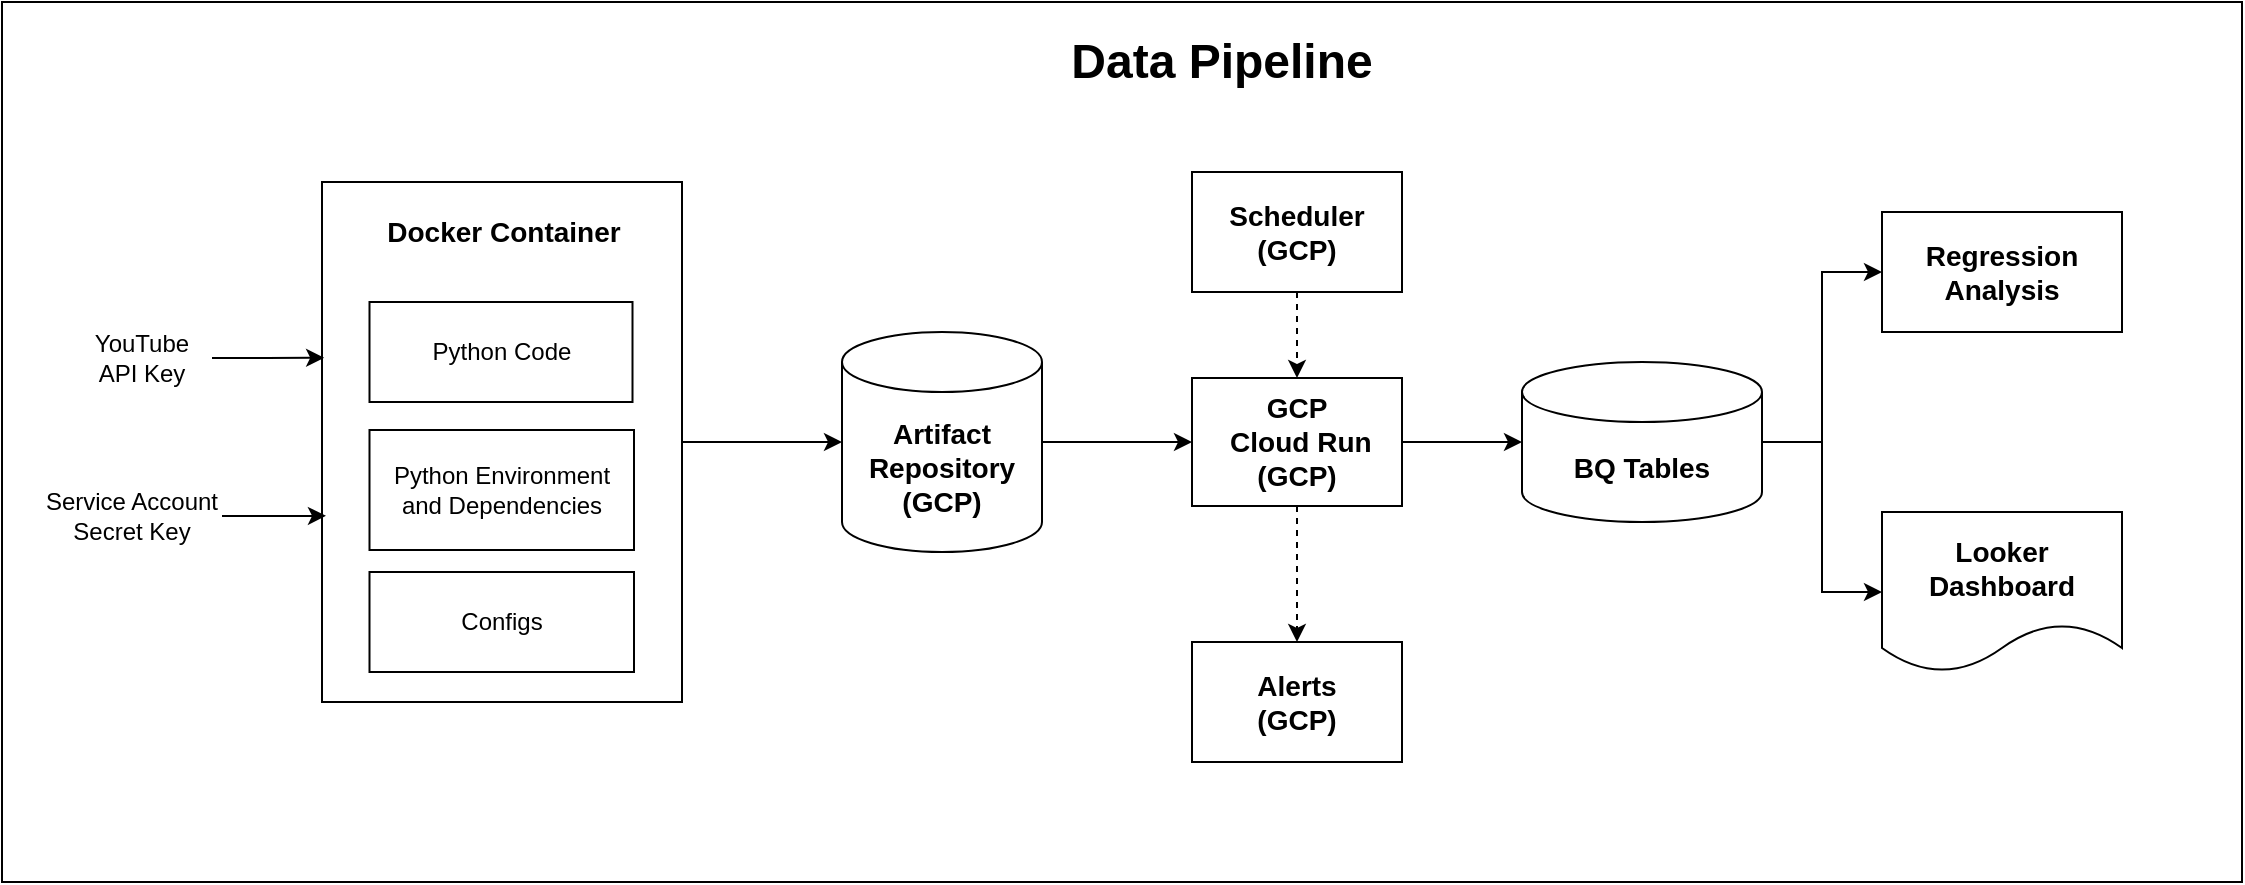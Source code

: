 <mxfile version="22.0.8" type="device">
  <diagram name="Page-1" id="ixl5n7djDiGue2_9RoKF">
    <mxGraphModel dx="1434" dy="838" grid="1" gridSize="10" guides="1" tooltips="1" connect="1" arrows="1" fold="1" page="1" pageScale="1" pageWidth="1169" pageHeight="827" math="0" shadow="0">
      <root>
        <mxCell id="0" />
        <mxCell id="1" parent="0" />
        <mxCell id="kzsFTsjOnAKE8SWCITAE-1" value="" style="rounded=0;whiteSpace=wrap;html=1;" vertex="1" parent="1">
          <mxGeometry x="20" y="40" width="1120" height="440" as="geometry" />
        </mxCell>
        <mxCell id="kzsFTsjOnAKE8SWCITAE-2" value="&lt;h1&gt;Data Pipeline&lt;/h1&gt;" style="text;html=1;strokeColor=none;fillColor=none;spacing=5;spacingTop=-20;whiteSpace=wrap;overflow=hidden;rounded=0;align=center;" vertex="1" parent="1">
          <mxGeometry x="470" y="50" width="320" height="40" as="geometry" />
        </mxCell>
        <mxCell id="kzsFTsjOnAKE8SWCITAE-9" value="" style="rounded=0;whiteSpace=wrap;html=1;" vertex="1" parent="1">
          <mxGeometry x="180" y="130" width="180" height="260" as="geometry" />
        </mxCell>
        <mxCell id="kzsFTsjOnAKE8SWCITAE-10" value="Docker Container" style="text;html=1;strokeColor=none;fillColor=none;align=center;verticalAlign=middle;whiteSpace=wrap;rounded=0;fontSize=14;fontStyle=1" vertex="1" parent="1">
          <mxGeometry x="206" y="140" width="130" height="30" as="geometry" />
        </mxCell>
        <mxCell id="kzsFTsjOnAKE8SWCITAE-11" value="Python Code" style="rounded=0;whiteSpace=wrap;html=1;" vertex="1" parent="1">
          <mxGeometry x="203.75" y="190" width="131.5" height="50" as="geometry" />
        </mxCell>
        <mxCell id="kzsFTsjOnAKE8SWCITAE-12" value="Python Environment and Dependencies" style="rounded=0;whiteSpace=wrap;html=1;" vertex="1" parent="1">
          <mxGeometry x="203.75" y="254" width="132.25" height="60" as="geometry" />
        </mxCell>
        <mxCell id="kzsFTsjOnAKE8SWCITAE-15" value="Configs" style="rounded=0;whiteSpace=wrap;html=1;" vertex="1" parent="1">
          <mxGeometry x="203.75" y="325" width="132.25" height="50" as="geometry" />
        </mxCell>
        <mxCell id="kzsFTsjOnAKE8SWCITAE-16" value="YouTube API Key" style="text;html=1;strokeColor=none;fillColor=none;align=center;verticalAlign=middle;whiteSpace=wrap;rounded=0;" vertex="1" parent="1">
          <mxGeometry x="55" y="202" width="70" height="32" as="geometry" />
        </mxCell>
        <mxCell id="kzsFTsjOnAKE8SWCITAE-17" value="Service Account Secret Key" style="text;html=1;strokeColor=none;fillColor=none;align=center;verticalAlign=middle;whiteSpace=wrap;rounded=0;" vertex="1" parent="1">
          <mxGeometry x="40" y="279" width="90" height="36" as="geometry" />
        </mxCell>
        <mxCell id="kzsFTsjOnAKE8SWCITAE-19" style="edgeStyle=orthogonalEdgeStyle;rounded=0;orthogonalLoop=1;jettySize=auto;html=1;entryX=0.006;entryY=0.338;entryDx=0;entryDy=0;entryPerimeter=0;" edge="1" parent="1" source="kzsFTsjOnAKE8SWCITAE-16" target="kzsFTsjOnAKE8SWCITAE-9">
          <mxGeometry relative="1" as="geometry" />
        </mxCell>
        <mxCell id="kzsFTsjOnAKE8SWCITAE-21" style="edgeStyle=orthogonalEdgeStyle;rounded=0;orthogonalLoop=1;jettySize=auto;html=1;exitX=1;exitY=0.5;exitDx=0;exitDy=0;entryX=0.011;entryY=0.642;entryDx=0;entryDy=0;entryPerimeter=0;" edge="1" parent="1" source="kzsFTsjOnAKE8SWCITAE-17" target="kzsFTsjOnAKE8SWCITAE-9">
          <mxGeometry relative="1" as="geometry" />
        </mxCell>
        <mxCell id="kzsFTsjOnAKE8SWCITAE-30" style="edgeStyle=orthogonalEdgeStyle;rounded=0;orthogonalLoop=1;jettySize=auto;html=1;exitX=1;exitY=0.5;exitDx=0;exitDy=0;exitPerimeter=0;entryX=0;entryY=0.5;entryDx=0;entryDy=0;" edge="1" parent="1" source="kzsFTsjOnAKE8SWCITAE-22" target="kzsFTsjOnAKE8SWCITAE-25">
          <mxGeometry relative="1" as="geometry" />
        </mxCell>
        <mxCell id="kzsFTsjOnAKE8SWCITAE-22" value="&lt;b&gt;&lt;font style=&quot;font-size: 14px;&quot;&gt;Artifact Repository&lt;br&gt;(GCP)&lt;br&gt;&lt;/font&gt;&lt;/b&gt;" style="shape=cylinder3;whiteSpace=wrap;html=1;boundedLbl=1;backgroundOutline=1;size=15;" vertex="1" parent="1">
          <mxGeometry x="440" y="205" width="100" height="110" as="geometry" />
        </mxCell>
        <mxCell id="kzsFTsjOnAKE8SWCITAE-32" style="edgeStyle=orthogonalEdgeStyle;rounded=0;orthogonalLoop=1;jettySize=auto;html=1;exitX=0.5;exitY=1;exitDx=0;exitDy=0;dashed=1;" edge="1" parent="1" source="kzsFTsjOnAKE8SWCITAE-25" target="kzsFTsjOnAKE8SWCITAE-27">
          <mxGeometry relative="1" as="geometry" />
        </mxCell>
        <mxCell id="kzsFTsjOnAKE8SWCITAE-35" style="edgeStyle=orthogonalEdgeStyle;rounded=0;orthogonalLoop=1;jettySize=auto;html=1;exitX=1;exitY=0.5;exitDx=0;exitDy=0;" edge="1" parent="1" source="kzsFTsjOnAKE8SWCITAE-25" target="kzsFTsjOnAKE8SWCITAE-34">
          <mxGeometry relative="1" as="geometry" />
        </mxCell>
        <mxCell id="kzsFTsjOnAKE8SWCITAE-25" value="&lt;span style=&quot;font-size: 14px;&quot;&gt;&lt;b&gt;GCP&lt;br&gt;&amp;nbsp;Cloud Run&lt;br&gt;(GCP)&lt;br&gt;&lt;/b&gt;&lt;/span&gt;" style="rounded=0;whiteSpace=wrap;html=1;" vertex="1" parent="1">
          <mxGeometry x="615" y="228" width="105" height="64" as="geometry" />
        </mxCell>
        <mxCell id="kzsFTsjOnAKE8SWCITAE-27" value="&lt;span style=&quot;font-size: 14px;&quot;&gt;&lt;b&gt;Alerts&lt;br&gt;(GCP)&lt;br&gt;&lt;/b&gt;&lt;/span&gt;" style="rounded=0;whiteSpace=wrap;html=1;" vertex="1" parent="1">
          <mxGeometry x="615" y="360" width="105" height="60" as="geometry" />
        </mxCell>
        <mxCell id="kzsFTsjOnAKE8SWCITAE-33" style="edgeStyle=orthogonalEdgeStyle;rounded=0;orthogonalLoop=1;jettySize=auto;html=1;exitX=0.5;exitY=1;exitDx=0;exitDy=0;dashed=1;" edge="1" parent="1" source="kzsFTsjOnAKE8SWCITAE-28" target="kzsFTsjOnAKE8SWCITAE-25">
          <mxGeometry relative="1" as="geometry" />
        </mxCell>
        <mxCell id="kzsFTsjOnAKE8SWCITAE-28" value="&lt;span style=&quot;font-size: 14px;&quot;&gt;&lt;b&gt;Scheduler&lt;br&gt;(GCP)&lt;br&gt;&lt;/b&gt;&lt;/span&gt;" style="rounded=0;whiteSpace=wrap;html=1;" vertex="1" parent="1">
          <mxGeometry x="615" y="125" width="105" height="60" as="geometry" />
        </mxCell>
        <mxCell id="kzsFTsjOnAKE8SWCITAE-29" style="edgeStyle=orthogonalEdgeStyle;rounded=0;orthogonalLoop=1;jettySize=auto;html=1;exitX=1;exitY=0.5;exitDx=0;exitDy=0;entryX=0;entryY=0.5;entryDx=0;entryDy=0;entryPerimeter=0;" edge="1" parent="1" source="kzsFTsjOnAKE8SWCITAE-9" target="kzsFTsjOnAKE8SWCITAE-22">
          <mxGeometry relative="1" as="geometry" />
        </mxCell>
        <mxCell id="kzsFTsjOnAKE8SWCITAE-39" style="edgeStyle=orthogonalEdgeStyle;rounded=0;orthogonalLoop=1;jettySize=auto;html=1;exitX=1;exitY=0.5;exitDx=0;exitDy=0;exitPerimeter=0;entryX=0;entryY=0.5;entryDx=0;entryDy=0;" edge="1" parent="1" source="kzsFTsjOnAKE8SWCITAE-34" target="kzsFTsjOnAKE8SWCITAE-38">
          <mxGeometry relative="1" as="geometry" />
        </mxCell>
        <mxCell id="kzsFTsjOnAKE8SWCITAE-40" style="edgeStyle=orthogonalEdgeStyle;rounded=0;orthogonalLoop=1;jettySize=auto;html=1;exitX=1;exitY=0.5;exitDx=0;exitDy=0;exitPerimeter=0;entryX=0;entryY=0.5;entryDx=0;entryDy=0;" edge="1" parent="1" source="kzsFTsjOnAKE8SWCITAE-34" target="kzsFTsjOnAKE8SWCITAE-36">
          <mxGeometry relative="1" as="geometry" />
        </mxCell>
        <mxCell id="kzsFTsjOnAKE8SWCITAE-34" value="&lt;b&gt;&lt;font style=&quot;font-size: 14px;&quot;&gt;BQ Tables&lt;/font&gt;&lt;/b&gt;" style="shape=cylinder3;whiteSpace=wrap;html=1;boundedLbl=1;backgroundOutline=1;size=15;" vertex="1" parent="1">
          <mxGeometry x="780" y="220" width="120" height="80" as="geometry" />
        </mxCell>
        <mxCell id="kzsFTsjOnAKE8SWCITAE-36" value="&lt;b&gt;&lt;font style=&quot;font-size: 14px;&quot;&gt;Looker Dashboard&lt;/font&gt;&lt;/b&gt;" style="shape=document;whiteSpace=wrap;html=1;boundedLbl=1;" vertex="1" parent="1">
          <mxGeometry x="960" y="295" width="120" height="80" as="geometry" />
        </mxCell>
        <mxCell id="kzsFTsjOnAKE8SWCITAE-38" value="&lt;b&gt;&lt;font style=&quot;font-size: 14px;&quot;&gt;Regression Analysis&lt;/font&gt;&lt;/b&gt;" style="rounded=0;whiteSpace=wrap;html=1;" vertex="1" parent="1">
          <mxGeometry x="960" y="145" width="120" height="60" as="geometry" />
        </mxCell>
      </root>
    </mxGraphModel>
  </diagram>
</mxfile>
